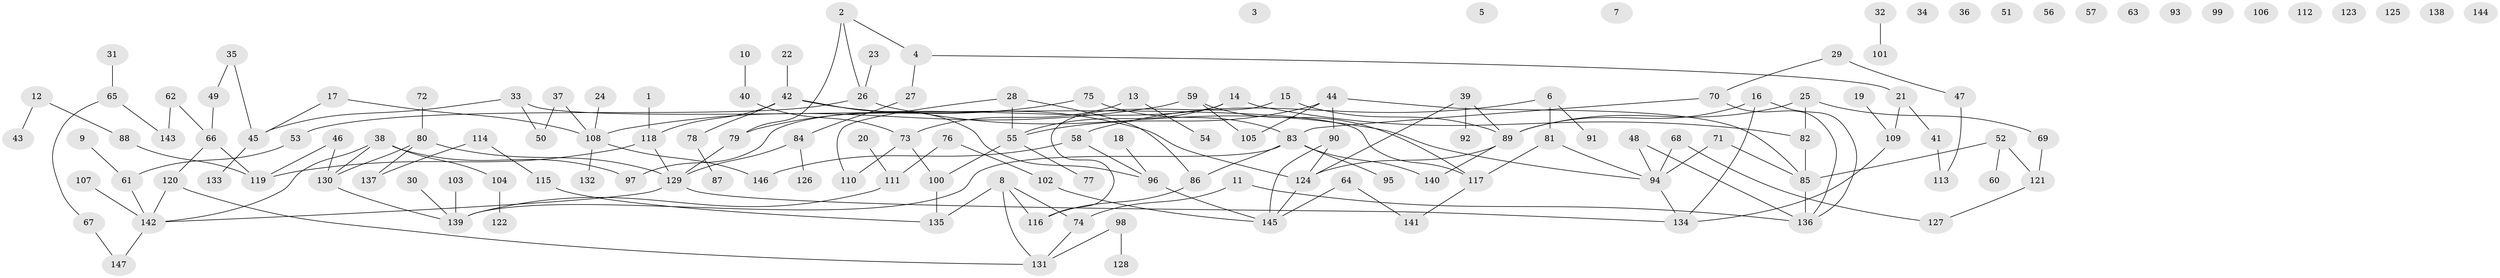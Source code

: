 // Generated by graph-tools (version 1.1) at 2025/49/03/09/25 03:49:06]
// undirected, 147 vertices, 168 edges
graph export_dot {
graph [start="1"]
  node [color=gray90,style=filled];
  1;
  2;
  3;
  4;
  5;
  6;
  7;
  8;
  9;
  10;
  11;
  12;
  13;
  14;
  15;
  16;
  17;
  18;
  19;
  20;
  21;
  22;
  23;
  24;
  25;
  26;
  27;
  28;
  29;
  30;
  31;
  32;
  33;
  34;
  35;
  36;
  37;
  38;
  39;
  40;
  41;
  42;
  43;
  44;
  45;
  46;
  47;
  48;
  49;
  50;
  51;
  52;
  53;
  54;
  55;
  56;
  57;
  58;
  59;
  60;
  61;
  62;
  63;
  64;
  65;
  66;
  67;
  68;
  69;
  70;
  71;
  72;
  73;
  74;
  75;
  76;
  77;
  78;
  79;
  80;
  81;
  82;
  83;
  84;
  85;
  86;
  87;
  88;
  89;
  90;
  91;
  92;
  93;
  94;
  95;
  96;
  97;
  98;
  99;
  100;
  101;
  102;
  103;
  104;
  105;
  106;
  107;
  108;
  109;
  110;
  111;
  112;
  113;
  114;
  115;
  116;
  117;
  118;
  119;
  120;
  121;
  122;
  123;
  124;
  125;
  126;
  127;
  128;
  129;
  130;
  131;
  132;
  133;
  134;
  135;
  136;
  137;
  138;
  139;
  140;
  141;
  142;
  143;
  144;
  145;
  146;
  147;
  1 -- 118;
  2 -- 4;
  2 -- 26;
  2 -- 79;
  4 -- 21;
  4 -- 27;
  6 -- 58;
  6 -- 81;
  6 -- 91;
  8 -- 74;
  8 -- 116;
  8 -- 131;
  8 -- 135;
  9 -- 61;
  10 -- 40;
  11 -- 74;
  11 -- 136;
  12 -- 43;
  12 -- 88;
  13 -- 54;
  13 -- 73;
  14 -- 55;
  14 -- 82;
  14 -- 97;
  15 -- 89;
  15 -- 116;
  16 -- 89;
  16 -- 134;
  16 -- 136;
  17 -- 45;
  17 -- 108;
  18 -- 96;
  19 -- 109;
  20 -- 111;
  21 -- 41;
  21 -- 109;
  22 -- 42;
  23 -- 26;
  24 -- 108;
  25 -- 69;
  25 -- 82;
  25 -- 89;
  26 -- 53;
  26 -- 94;
  27 -- 84;
  28 -- 55;
  28 -- 86;
  28 -- 110;
  29 -- 47;
  29 -- 70;
  30 -- 139;
  31 -- 65;
  32 -- 101;
  33 -- 45;
  33 -- 50;
  33 -- 117;
  35 -- 45;
  35 -- 49;
  37 -- 50;
  37 -- 108;
  38 -- 97;
  38 -- 104;
  38 -- 130;
  38 -- 142;
  39 -- 89;
  39 -- 92;
  39 -- 124;
  40 -- 73;
  41 -- 113;
  42 -- 78;
  42 -- 96;
  42 -- 118;
  42 -- 124;
  44 -- 55;
  44 -- 85;
  44 -- 90;
  44 -- 105;
  45 -- 133;
  46 -- 119;
  46 -- 130;
  47 -- 113;
  48 -- 94;
  48 -- 136;
  49 -- 66;
  52 -- 60;
  52 -- 85;
  52 -- 121;
  53 -- 61;
  55 -- 77;
  55 -- 100;
  58 -- 96;
  58 -- 146;
  59 -- 105;
  59 -- 108;
  59 -- 117;
  61 -- 142;
  62 -- 66;
  62 -- 143;
  64 -- 141;
  64 -- 145;
  65 -- 67;
  65 -- 143;
  66 -- 119;
  66 -- 120;
  67 -- 147;
  68 -- 94;
  68 -- 127;
  69 -- 121;
  70 -- 83;
  70 -- 136;
  71 -- 85;
  71 -- 94;
  72 -- 80;
  73 -- 100;
  73 -- 110;
  74 -- 131;
  75 -- 79;
  75 -- 83;
  76 -- 102;
  76 -- 111;
  78 -- 87;
  79 -- 129;
  80 -- 129;
  80 -- 130;
  80 -- 137;
  81 -- 94;
  81 -- 117;
  82 -- 85;
  83 -- 86;
  83 -- 95;
  83 -- 139;
  83 -- 140;
  84 -- 126;
  84 -- 129;
  85 -- 136;
  86 -- 116;
  88 -- 119;
  89 -- 124;
  89 -- 140;
  90 -- 124;
  90 -- 145;
  94 -- 134;
  96 -- 145;
  98 -- 128;
  98 -- 131;
  100 -- 135;
  102 -- 145;
  103 -- 139;
  104 -- 122;
  107 -- 142;
  108 -- 132;
  108 -- 146;
  109 -- 134;
  111 -- 139;
  114 -- 115;
  114 -- 137;
  115 -- 135;
  117 -- 141;
  118 -- 119;
  118 -- 129;
  120 -- 131;
  120 -- 142;
  121 -- 127;
  124 -- 145;
  129 -- 134;
  129 -- 142;
  130 -- 139;
  142 -- 147;
}
